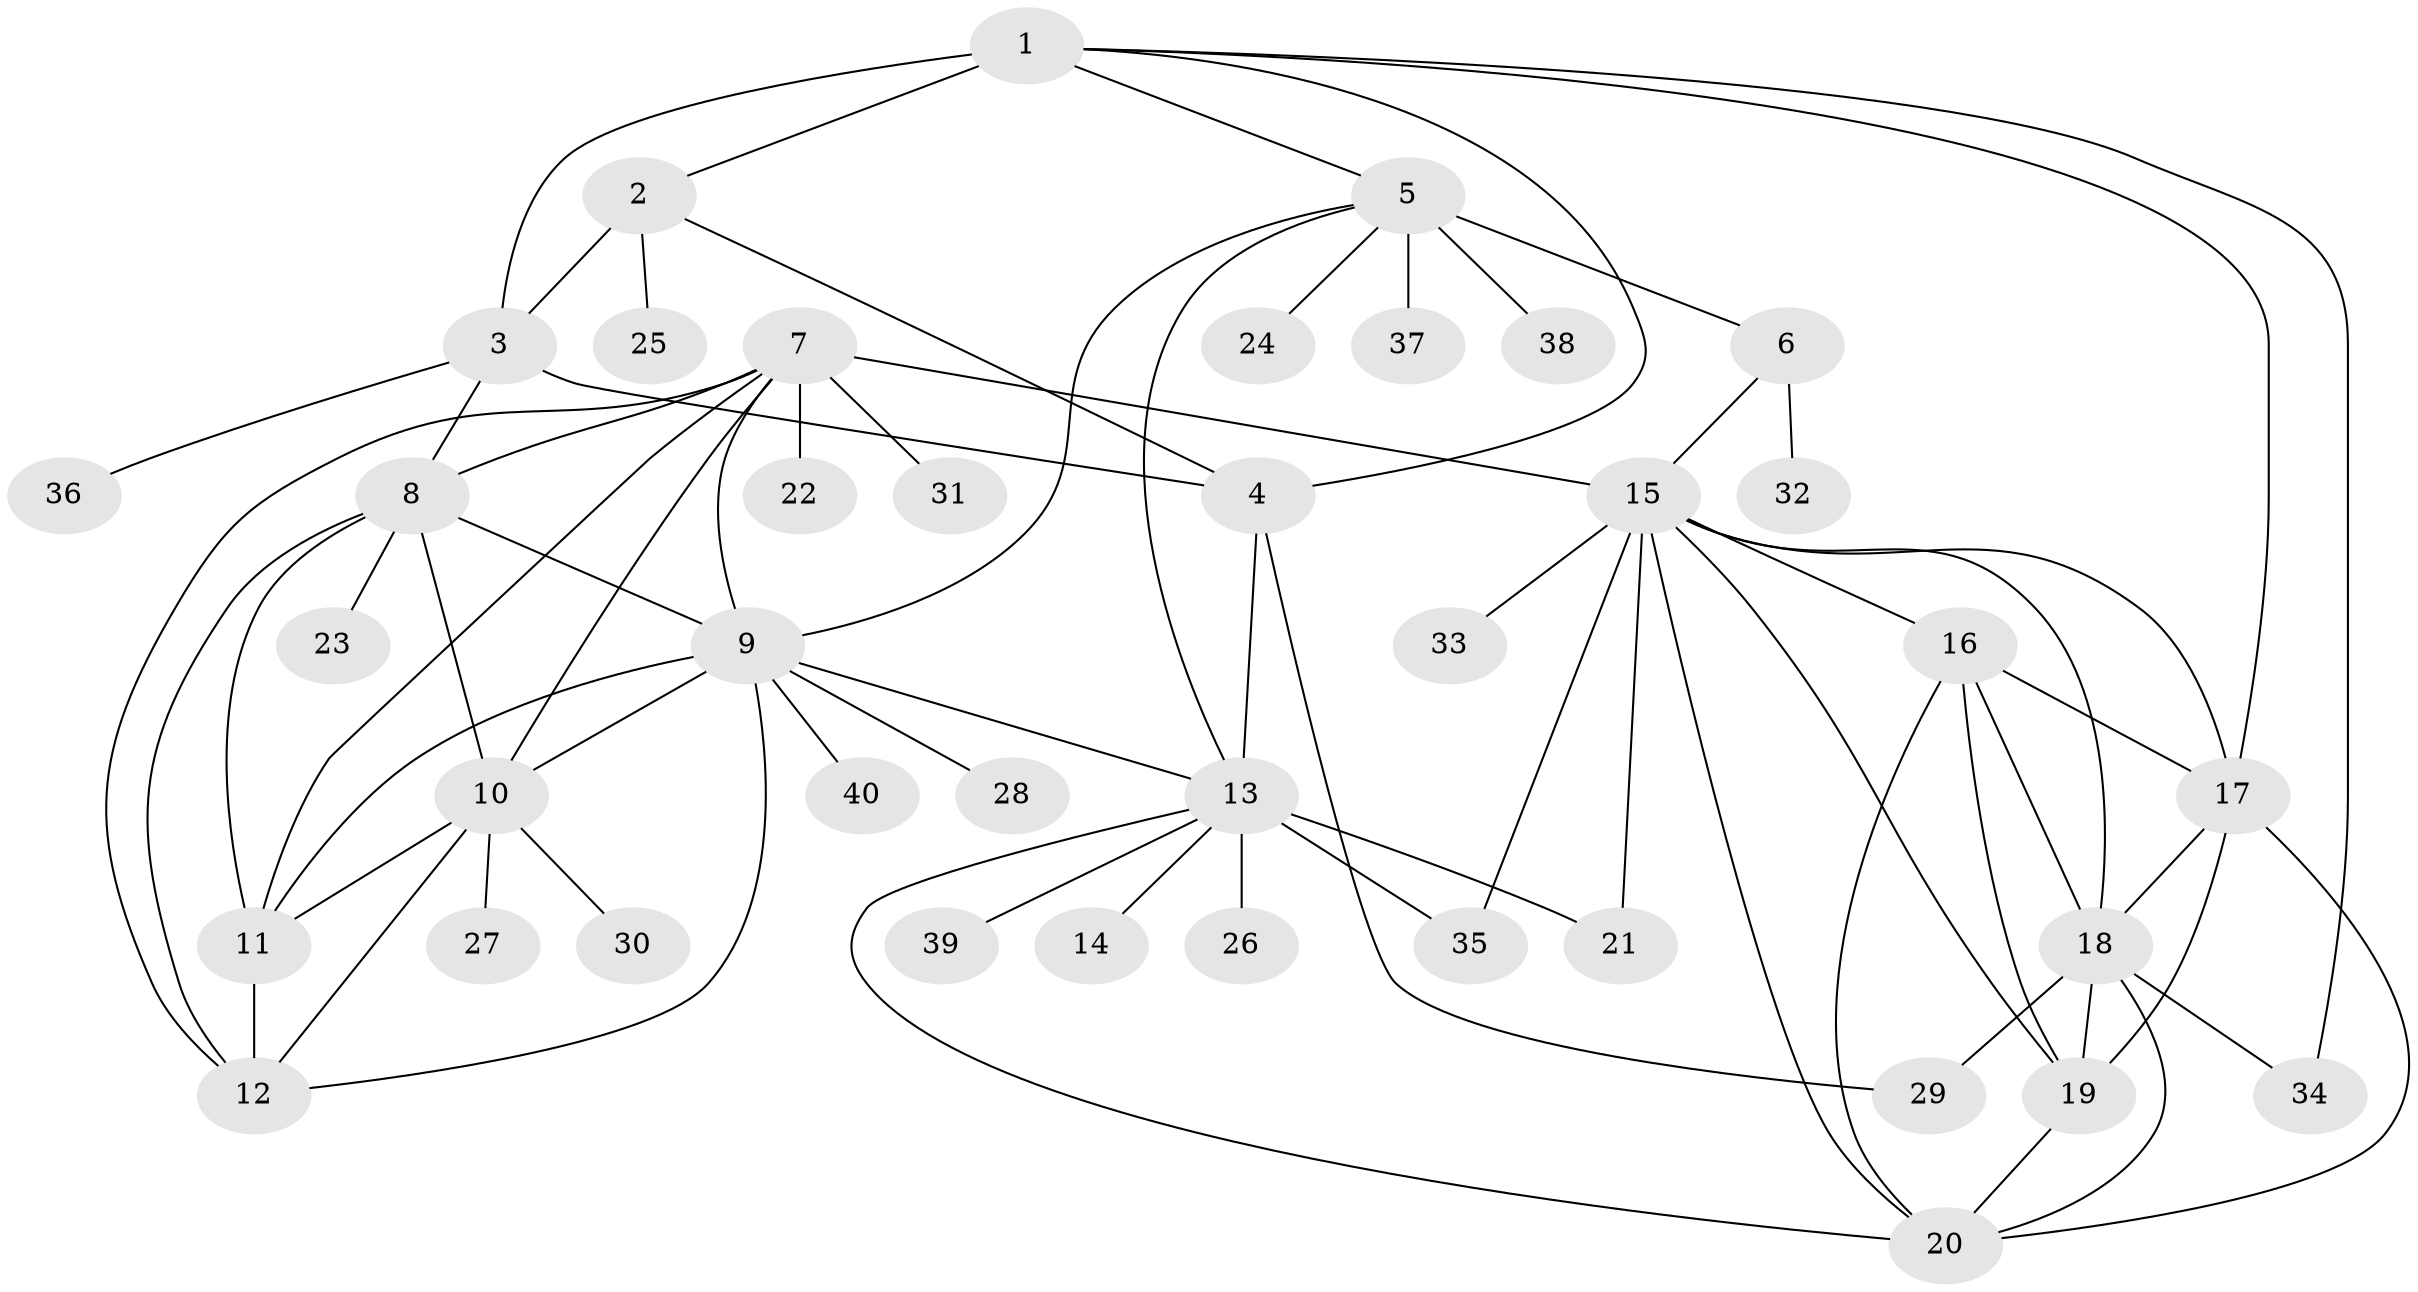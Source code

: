 // original degree distribution, {10: 0.022727272727272728, 8: 0.030303030303030304, 7: 0.06818181818181818, 9: 0.022727272727272728, 6: 0.022727272727272728, 11: 0.015151515151515152, 5: 0.007575757575757576, 13: 0.015151515151515152, 12: 0.015151515151515152, 15: 0.007575757575757576, 1: 0.6590909090909091, 3: 0.022727272727272728, 2: 0.09090909090909091}
// Generated by graph-tools (version 1.1) at 2025/52/03/04/25 22:52:40]
// undirected, 40 vertices, 72 edges
graph export_dot {
  node [color=gray90,style=filled];
  1;
  2;
  3;
  4;
  5;
  6;
  7;
  8;
  9;
  10;
  11;
  12;
  13;
  14;
  15;
  16;
  17;
  18;
  19;
  20;
  21;
  22;
  23;
  24;
  25;
  26;
  27;
  28;
  29;
  30;
  31;
  32;
  33;
  34;
  35;
  36;
  37;
  38;
  39;
  40;
  1 -- 2 [weight=1.0];
  1 -- 3 [weight=3.0];
  1 -- 4 [weight=1.0];
  1 -- 5 [weight=1.0];
  1 -- 17 [weight=1.0];
  1 -- 34 [weight=1.0];
  2 -- 3 [weight=3.0];
  2 -- 4 [weight=1.0];
  2 -- 25 [weight=1.0];
  3 -- 4 [weight=3.0];
  3 -- 8 [weight=1.0];
  3 -- 36 [weight=3.0];
  4 -- 13 [weight=1.0];
  4 -- 29 [weight=1.0];
  5 -- 6 [weight=5.0];
  5 -- 9 [weight=1.0];
  5 -- 13 [weight=1.0];
  5 -- 24 [weight=4.0];
  5 -- 37 [weight=4.0];
  5 -- 38 [weight=1.0];
  6 -- 15 [weight=1.0];
  6 -- 32 [weight=1.0];
  7 -- 8 [weight=1.0];
  7 -- 9 [weight=1.0];
  7 -- 10 [weight=1.0];
  7 -- 11 [weight=1.0];
  7 -- 12 [weight=1.0];
  7 -- 15 [weight=1.0];
  7 -- 22 [weight=4.0];
  7 -- 31 [weight=1.0];
  8 -- 9 [weight=1.0];
  8 -- 10 [weight=1.0];
  8 -- 11 [weight=1.0];
  8 -- 12 [weight=1.0];
  8 -- 23 [weight=1.0];
  9 -- 10 [weight=1.0];
  9 -- 11 [weight=1.0];
  9 -- 12 [weight=1.0];
  9 -- 13 [weight=1.0];
  9 -- 28 [weight=1.0];
  9 -- 40 [weight=1.0];
  10 -- 11 [weight=1.0];
  10 -- 12 [weight=1.0];
  10 -- 27 [weight=5.0];
  10 -- 30 [weight=1.0];
  11 -- 12 [weight=1.0];
  13 -- 14 [weight=5.0];
  13 -- 20 [weight=1.0];
  13 -- 21 [weight=8.0];
  13 -- 26 [weight=1.0];
  13 -- 35 [weight=1.0];
  13 -- 39 [weight=1.0];
  15 -- 16 [weight=1.0];
  15 -- 17 [weight=1.0];
  15 -- 18 [weight=1.0];
  15 -- 19 [weight=1.0];
  15 -- 20 [weight=1.0];
  15 -- 21 [weight=1.0];
  15 -- 33 [weight=1.0];
  15 -- 35 [weight=3.0];
  16 -- 17 [weight=1.0];
  16 -- 18 [weight=1.0];
  16 -- 19 [weight=1.0];
  16 -- 20 [weight=1.0];
  17 -- 18 [weight=1.0];
  17 -- 19 [weight=1.0];
  17 -- 20 [weight=1.0];
  18 -- 19 [weight=1.0];
  18 -- 20 [weight=1.0];
  18 -- 29 [weight=2.0];
  18 -- 34 [weight=1.0];
  19 -- 20 [weight=1.0];
}

